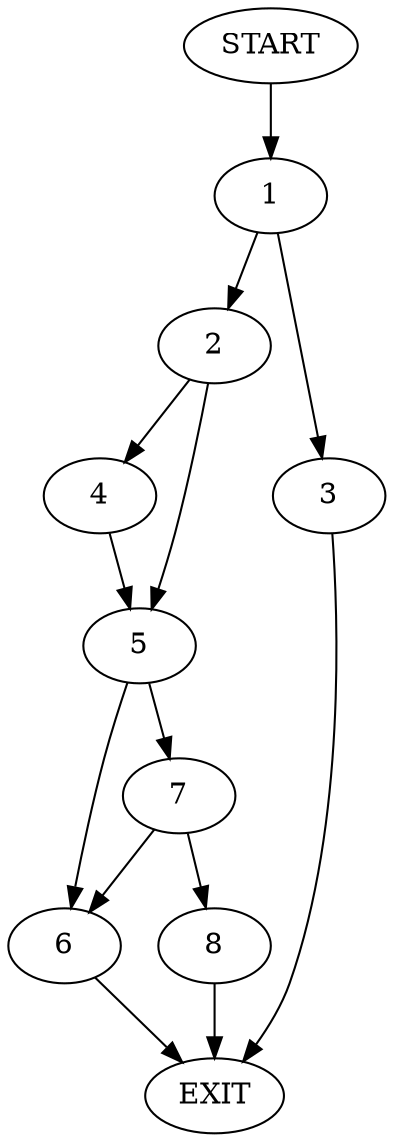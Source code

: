 digraph {
0 [label="START"]
9 [label="EXIT"]
0 -> 1
1 -> 2
1 -> 3
3 -> 9
2 -> 4
2 -> 5
4 -> 5
5 -> 6
5 -> 7
6 -> 9
7 -> 8
7 -> 6
8 -> 9
}

